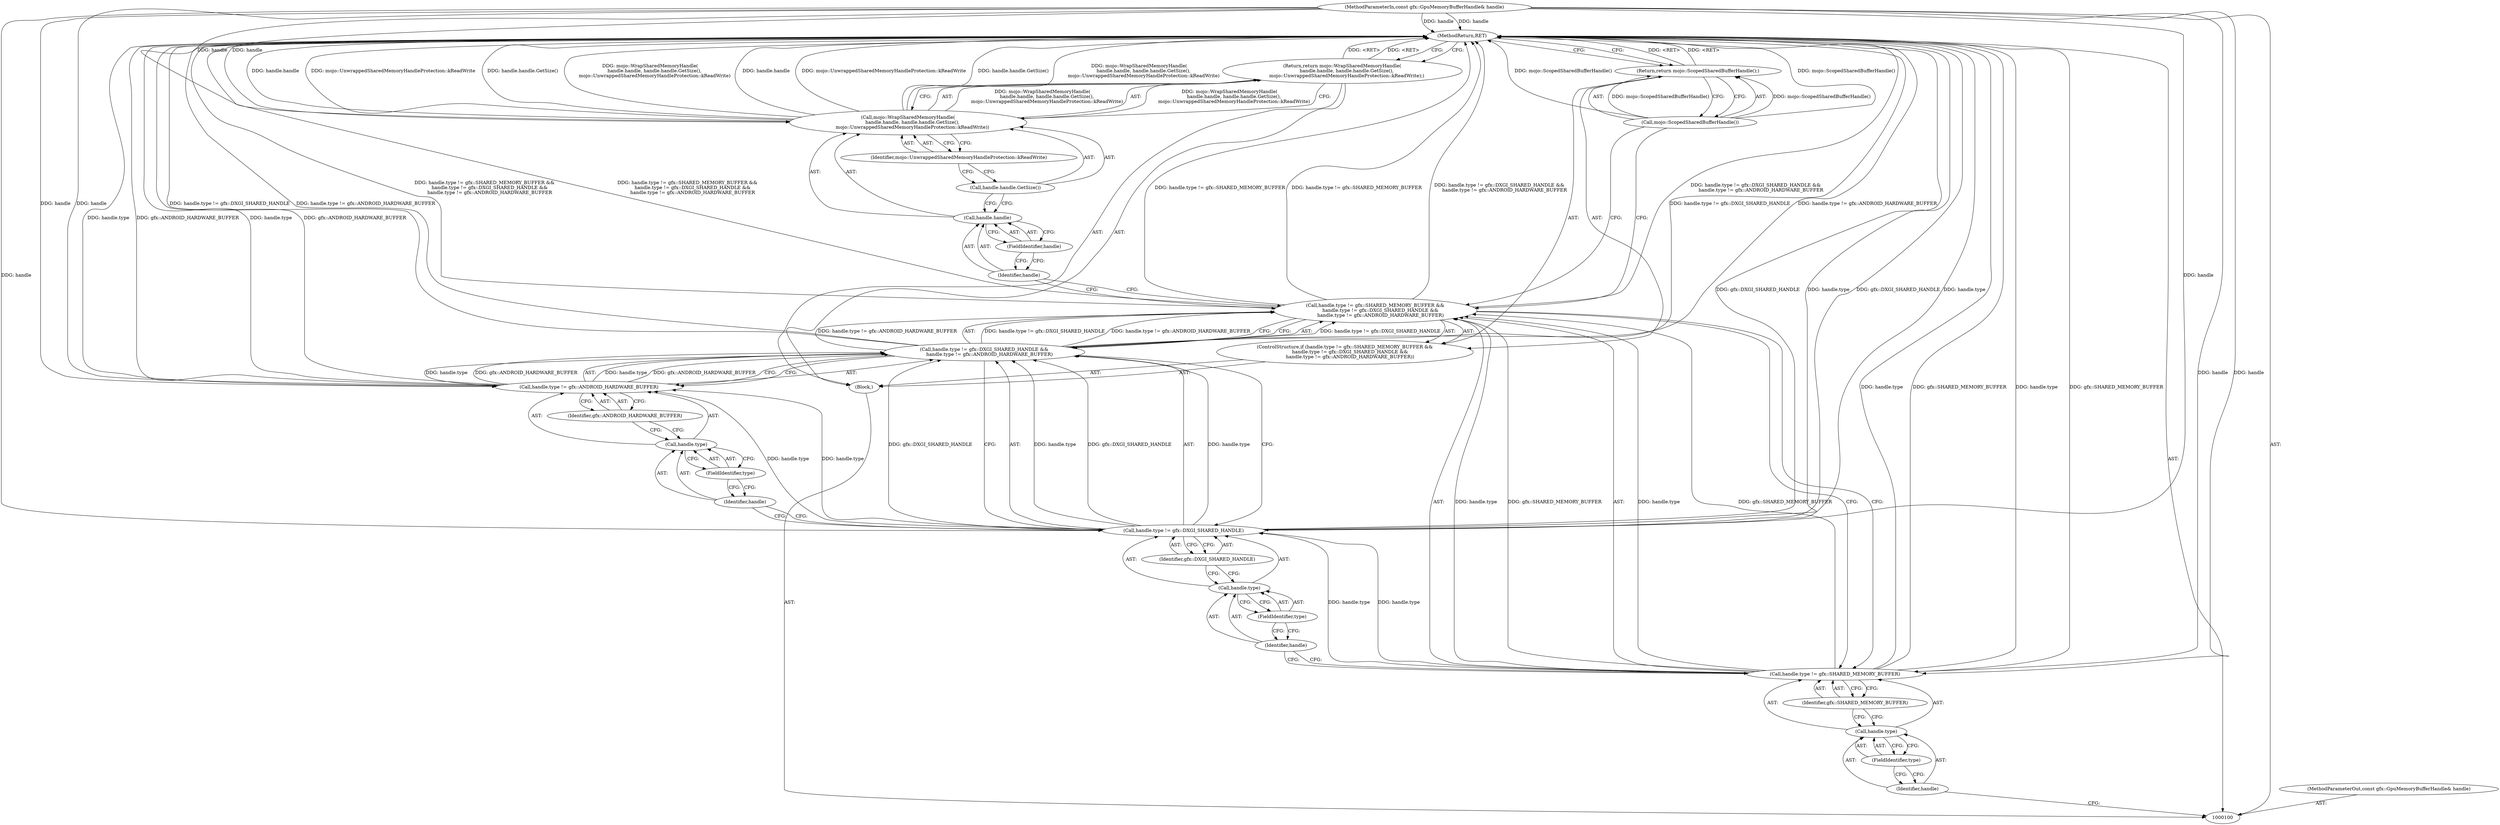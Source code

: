 digraph "0_Chrome_673ce95d481ea9368c4d4d43ac756ba1d6d9e608_35" {
"1000101" [label="(MethodParameterIn,const gfx::GpuMemoryBufferHandle& handle)"];
"1000163" [label="(MethodParameterOut,const gfx::GpuMemoryBufferHandle& handle)"];
"1000130" [label="(MethodReturn,RET)"];
"1000102" [label="(Block,)"];
"1000108" [label="(FieldIdentifier,type)"];
"1000103" [label="(ControlStructure,if (handle.type != gfx::SHARED_MEMORY_BUFFER &&\n       handle.type != gfx::DXGI_SHARED_HANDLE &&\n       handle.type != gfx::ANDROID_HARDWARE_BUFFER))"];
"1000109" [label="(Identifier,gfx::SHARED_MEMORY_BUFFER)"];
"1000104" [label="(Call,handle.type != gfx::SHARED_MEMORY_BUFFER &&\n       handle.type != gfx::DXGI_SHARED_HANDLE &&\n       handle.type != gfx::ANDROID_HARDWARE_BUFFER)"];
"1000105" [label="(Call,handle.type != gfx::SHARED_MEMORY_BUFFER)"];
"1000106" [label="(Call,handle.type)"];
"1000107" [label="(Identifier,handle)"];
"1000114" [label="(FieldIdentifier,type)"];
"1000115" [label="(Identifier,gfx::DXGI_SHARED_HANDLE)"];
"1000110" [label="(Call,handle.type != gfx::DXGI_SHARED_HANDLE &&\n       handle.type != gfx::ANDROID_HARDWARE_BUFFER)"];
"1000111" [label="(Call,handle.type != gfx::DXGI_SHARED_HANDLE)"];
"1000112" [label="(Call,handle.type)"];
"1000113" [label="(Identifier,handle)"];
"1000119" [label="(FieldIdentifier,type)"];
"1000120" [label="(Identifier,gfx::ANDROID_HARDWARE_BUFFER)"];
"1000116" [label="(Call,handle.type != gfx::ANDROID_HARDWARE_BUFFER)"];
"1000117" [label="(Call,handle.type)"];
"1000118" [label="(Identifier,handle)"];
"1000122" [label="(Call,mojo::ScopedSharedBufferHandle())"];
"1000121" [label="(Return,return mojo::ScopedSharedBufferHandle();)"];
"1000123" [label="(Return,return mojo::WrapSharedMemoryHandle(\n      handle.handle, handle.handle.GetSize(),\n      mojo::UnwrappedSharedMemoryHandleProtection::kReadWrite);)"];
"1000124" [label="(Call,mojo::WrapSharedMemoryHandle(\n      handle.handle, handle.handle.GetSize(),\n      mojo::UnwrappedSharedMemoryHandleProtection::kReadWrite))"];
"1000127" [label="(FieldIdentifier,handle)"];
"1000128" [label="(Call,handle.handle.GetSize())"];
"1000125" [label="(Call,handle.handle)"];
"1000126" [label="(Identifier,handle)"];
"1000129" [label="(Identifier,mojo::UnwrappedSharedMemoryHandleProtection::kReadWrite)"];
"1000101" -> "1000100"  [label="AST: "];
"1000101" -> "1000130"  [label="DDG: handle"];
"1000101" -> "1000105"  [label="DDG: handle"];
"1000101" -> "1000111"  [label="DDG: handle"];
"1000101" -> "1000116"  [label="DDG: handle"];
"1000101" -> "1000124"  [label="DDG: handle"];
"1000163" -> "1000100"  [label="AST: "];
"1000130" -> "1000100"  [label="AST: "];
"1000130" -> "1000121"  [label="CFG: "];
"1000130" -> "1000123"  [label="CFG: "];
"1000121" -> "1000130"  [label="DDG: <RET>"];
"1000116" -> "1000130"  [label="DDG: handle.type"];
"1000116" -> "1000130"  [label="DDG: gfx::ANDROID_HARDWARE_BUFFER"];
"1000124" -> "1000130"  [label="DDG: handle.handle"];
"1000124" -> "1000130"  [label="DDG: mojo::UnwrappedSharedMemoryHandleProtection::kReadWrite"];
"1000124" -> "1000130"  [label="DDG: handle.handle.GetSize()"];
"1000124" -> "1000130"  [label="DDG: mojo::WrapSharedMemoryHandle(\n      handle.handle, handle.handle.GetSize(),\n      mojo::UnwrappedSharedMemoryHandleProtection::kReadWrite)"];
"1000104" -> "1000130"  [label="DDG: handle.type != gfx::SHARED_MEMORY_BUFFER &&\n       handle.type != gfx::DXGI_SHARED_HANDLE &&\n       handle.type != gfx::ANDROID_HARDWARE_BUFFER"];
"1000104" -> "1000130"  [label="DDG: handle.type != gfx::SHARED_MEMORY_BUFFER"];
"1000104" -> "1000130"  [label="DDG: handle.type != gfx::DXGI_SHARED_HANDLE &&\n       handle.type != gfx::ANDROID_HARDWARE_BUFFER"];
"1000111" -> "1000130"  [label="DDG: gfx::DXGI_SHARED_HANDLE"];
"1000111" -> "1000130"  [label="DDG: handle.type"];
"1000122" -> "1000130"  [label="DDG: mojo::ScopedSharedBufferHandle()"];
"1000101" -> "1000130"  [label="DDG: handle"];
"1000110" -> "1000130"  [label="DDG: handle.type != gfx::DXGI_SHARED_HANDLE"];
"1000110" -> "1000130"  [label="DDG: handle.type != gfx::ANDROID_HARDWARE_BUFFER"];
"1000105" -> "1000130"  [label="DDG: handle.type"];
"1000105" -> "1000130"  [label="DDG: gfx::SHARED_MEMORY_BUFFER"];
"1000123" -> "1000130"  [label="DDG: <RET>"];
"1000102" -> "1000100"  [label="AST: "];
"1000103" -> "1000102"  [label="AST: "];
"1000123" -> "1000102"  [label="AST: "];
"1000108" -> "1000106"  [label="AST: "];
"1000108" -> "1000107"  [label="CFG: "];
"1000106" -> "1000108"  [label="CFG: "];
"1000103" -> "1000102"  [label="AST: "];
"1000104" -> "1000103"  [label="AST: "];
"1000121" -> "1000103"  [label="AST: "];
"1000109" -> "1000105"  [label="AST: "];
"1000109" -> "1000106"  [label="CFG: "];
"1000105" -> "1000109"  [label="CFG: "];
"1000104" -> "1000103"  [label="AST: "];
"1000104" -> "1000105"  [label="CFG: "];
"1000104" -> "1000110"  [label="CFG: "];
"1000105" -> "1000104"  [label="AST: "];
"1000110" -> "1000104"  [label="AST: "];
"1000122" -> "1000104"  [label="CFG: "];
"1000126" -> "1000104"  [label="CFG: "];
"1000104" -> "1000130"  [label="DDG: handle.type != gfx::SHARED_MEMORY_BUFFER &&\n       handle.type != gfx::DXGI_SHARED_HANDLE &&\n       handle.type != gfx::ANDROID_HARDWARE_BUFFER"];
"1000104" -> "1000130"  [label="DDG: handle.type != gfx::SHARED_MEMORY_BUFFER"];
"1000104" -> "1000130"  [label="DDG: handle.type != gfx::DXGI_SHARED_HANDLE &&\n       handle.type != gfx::ANDROID_HARDWARE_BUFFER"];
"1000105" -> "1000104"  [label="DDG: handle.type"];
"1000105" -> "1000104"  [label="DDG: gfx::SHARED_MEMORY_BUFFER"];
"1000110" -> "1000104"  [label="DDG: handle.type != gfx::DXGI_SHARED_HANDLE"];
"1000110" -> "1000104"  [label="DDG: handle.type != gfx::ANDROID_HARDWARE_BUFFER"];
"1000105" -> "1000104"  [label="AST: "];
"1000105" -> "1000109"  [label="CFG: "];
"1000106" -> "1000105"  [label="AST: "];
"1000109" -> "1000105"  [label="AST: "];
"1000113" -> "1000105"  [label="CFG: "];
"1000104" -> "1000105"  [label="CFG: "];
"1000105" -> "1000130"  [label="DDG: handle.type"];
"1000105" -> "1000130"  [label="DDG: gfx::SHARED_MEMORY_BUFFER"];
"1000105" -> "1000104"  [label="DDG: handle.type"];
"1000105" -> "1000104"  [label="DDG: gfx::SHARED_MEMORY_BUFFER"];
"1000101" -> "1000105"  [label="DDG: handle"];
"1000105" -> "1000111"  [label="DDG: handle.type"];
"1000106" -> "1000105"  [label="AST: "];
"1000106" -> "1000108"  [label="CFG: "];
"1000107" -> "1000106"  [label="AST: "];
"1000108" -> "1000106"  [label="AST: "];
"1000109" -> "1000106"  [label="CFG: "];
"1000107" -> "1000106"  [label="AST: "];
"1000107" -> "1000100"  [label="CFG: "];
"1000108" -> "1000107"  [label="CFG: "];
"1000114" -> "1000112"  [label="AST: "];
"1000114" -> "1000113"  [label="CFG: "];
"1000112" -> "1000114"  [label="CFG: "];
"1000115" -> "1000111"  [label="AST: "];
"1000115" -> "1000112"  [label="CFG: "];
"1000111" -> "1000115"  [label="CFG: "];
"1000110" -> "1000104"  [label="AST: "];
"1000110" -> "1000111"  [label="CFG: "];
"1000110" -> "1000116"  [label="CFG: "];
"1000111" -> "1000110"  [label="AST: "];
"1000116" -> "1000110"  [label="AST: "];
"1000104" -> "1000110"  [label="CFG: "];
"1000110" -> "1000130"  [label="DDG: handle.type != gfx::DXGI_SHARED_HANDLE"];
"1000110" -> "1000130"  [label="DDG: handle.type != gfx::ANDROID_HARDWARE_BUFFER"];
"1000110" -> "1000104"  [label="DDG: handle.type != gfx::DXGI_SHARED_HANDLE"];
"1000110" -> "1000104"  [label="DDG: handle.type != gfx::ANDROID_HARDWARE_BUFFER"];
"1000111" -> "1000110"  [label="DDG: handle.type"];
"1000111" -> "1000110"  [label="DDG: gfx::DXGI_SHARED_HANDLE"];
"1000116" -> "1000110"  [label="DDG: handle.type"];
"1000116" -> "1000110"  [label="DDG: gfx::ANDROID_HARDWARE_BUFFER"];
"1000111" -> "1000110"  [label="AST: "];
"1000111" -> "1000115"  [label="CFG: "];
"1000112" -> "1000111"  [label="AST: "];
"1000115" -> "1000111"  [label="AST: "];
"1000118" -> "1000111"  [label="CFG: "];
"1000110" -> "1000111"  [label="CFG: "];
"1000111" -> "1000130"  [label="DDG: gfx::DXGI_SHARED_HANDLE"];
"1000111" -> "1000130"  [label="DDG: handle.type"];
"1000111" -> "1000110"  [label="DDG: handle.type"];
"1000111" -> "1000110"  [label="DDG: gfx::DXGI_SHARED_HANDLE"];
"1000105" -> "1000111"  [label="DDG: handle.type"];
"1000101" -> "1000111"  [label="DDG: handle"];
"1000111" -> "1000116"  [label="DDG: handle.type"];
"1000112" -> "1000111"  [label="AST: "];
"1000112" -> "1000114"  [label="CFG: "];
"1000113" -> "1000112"  [label="AST: "];
"1000114" -> "1000112"  [label="AST: "];
"1000115" -> "1000112"  [label="CFG: "];
"1000113" -> "1000112"  [label="AST: "];
"1000113" -> "1000105"  [label="CFG: "];
"1000114" -> "1000113"  [label="CFG: "];
"1000119" -> "1000117"  [label="AST: "];
"1000119" -> "1000118"  [label="CFG: "];
"1000117" -> "1000119"  [label="CFG: "];
"1000120" -> "1000116"  [label="AST: "];
"1000120" -> "1000117"  [label="CFG: "];
"1000116" -> "1000120"  [label="CFG: "];
"1000116" -> "1000110"  [label="AST: "];
"1000116" -> "1000120"  [label="CFG: "];
"1000117" -> "1000116"  [label="AST: "];
"1000120" -> "1000116"  [label="AST: "];
"1000110" -> "1000116"  [label="CFG: "];
"1000116" -> "1000130"  [label="DDG: handle.type"];
"1000116" -> "1000130"  [label="DDG: gfx::ANDROID_HARDWARE_BUFFER"];
"1000116" -> "1000110"  [label="DDG: handle.type"];
"1000116" -> "1000110"  [label="DDG: gfx::ANDROID_HARDWARE_BUFFER"];
"1000111" -> "1000116"  [label="DDG: handle.type"];
"1000101" -> "1000116"  [label="DDG: handle"];
"1000117" -> "1000116"  [label="AST: "];
"1000117" -> "1000119"  [label="CFG: "];
"1000118" -> "1000117"  [label="AST: "];
"1000119" -> "1000117"  [label="AST: "];
"1000120" -> "1000117"  [label="CFG: "];
"1000118" -> "1000117"  [label="AST: "];
"1000118" -> "1000111"  [label="CFG: "];
"1000119" -> "1000118"  [label="CFG: "];
"1000122" -> "1000121"  [label="AST: "];
"1000122" -> "1000104"  [label="CFG: "];
"1000121" -> "1000122"  [label="CFG: "];
"1000122" -> "1000130"  [label="DDG: mojo::ScopedSharedBufferHandle()"];
"1000122" -> "1000121"  [label="DDG: mojo::ScopedSharedBufferHandle()"];
"1000121" -> "1000103"  [label="AST: "];
"1000121" -> "1000122"  [label="CFG: "];
"1000122" -> "1000121"  [label="AST: "];
"1000130" -> "1000121"  [label="CFG: "];
"1000121" -> "1000130"  [label="DDG: <RET>"];
"1000122" -> "1000121"  [label="DDG: mojo::ScopedSharedBufferHandle()"];
"1000123" -> "1000102"  [label="AST: "];
"1000123" -> "1000124"  [label="CFG: "];
"1000124" -> "1000123"  [label="AST: "];
"1000130" -> "1000123"  [label="CFG: "];
"1000123" -> "1000130"  [label="DDG: <RET>"];
"1000124" -> "1000123"  [label="DDG: mojo::WrapSharedMemoryHandle(\n      handle.handle, handle.handle.GetSize(),\n      mojo::UnwrappedSharedMemoryHandleProtection::kReadWrite)"];
"1000124" -> "1000123"  [label="AST: "];
"1000124" -> "1000129"  [label="CFG: "];
"1000125" -> "1000124"  [label="AST: "];
"1000128" -> "1000124"  [label="AST: "];
"1000129" -> "1000124"  [label="AST: "];
"1000123" -> "1000124"  [label="CFG: "];
"1000124" -> "1000130"  [label="DDG: handle.handle"];
"1000124" -> "1000130"  [label="DDG: mojo::UnwrappedSharedMemoryHandleProtection::kReadWrite"];
"1000124" -> "1000130"  [label="DDG: handle.handle.GetSize()"];
"1000124" -> "1000130"  [label="DDG: mojo::WrapSharedMemoryHandle(\n      handle.handle, handle.handle.GetSize(),\n      mojo::UnwrappedSharedMemoryHandleProtection::kReadWrite)"];
"1000124" -> "1000123"  [label="DDG: mojo::WrapSharedMemoryHandle(\n      handle.handle, handle.handle.GetSize(),\n      mojo::UnwrappedSharedMemoryHandleProtection::kReadWrite)"];
"1000101" -> "1000124"  [label="DDG: handle"];
"1000127" -> "1000125"  [label="AST: "];
"1000127" -> "1000126"  [label="CFG: "];
"1000125" -> "1000127"  [label="CFG: "];
"1000128" -> "1000124"  [label="AST: "];
"1000128" -> "1000125"  [label="CFG: "];
"1000129" -> "1000128"  [label="CFG: "];
"1000125" -> "1000124"  [label="AST: "];
"1000125" -> "1000127"  [label="CFG: "];
"1000126" -> "1000125"  [label="AST: "];
"1000127" -> "1000125"  [label="AST: "];
"1000128" -> "1000125"  [label="CFG: "];
"1000126" -> "1000125"  [label="AST: "];
"1000126" -> "1000104"  [label="CFG: "];
"1000127" -> "1000126"  [label="CFG: "];
"1000129" -> "1000124"  [label="AST: "];
"1000129" -> "1000128"  [label="CFG: "];
"1000124" -> "1000129"  [label="CFG: "];
}
